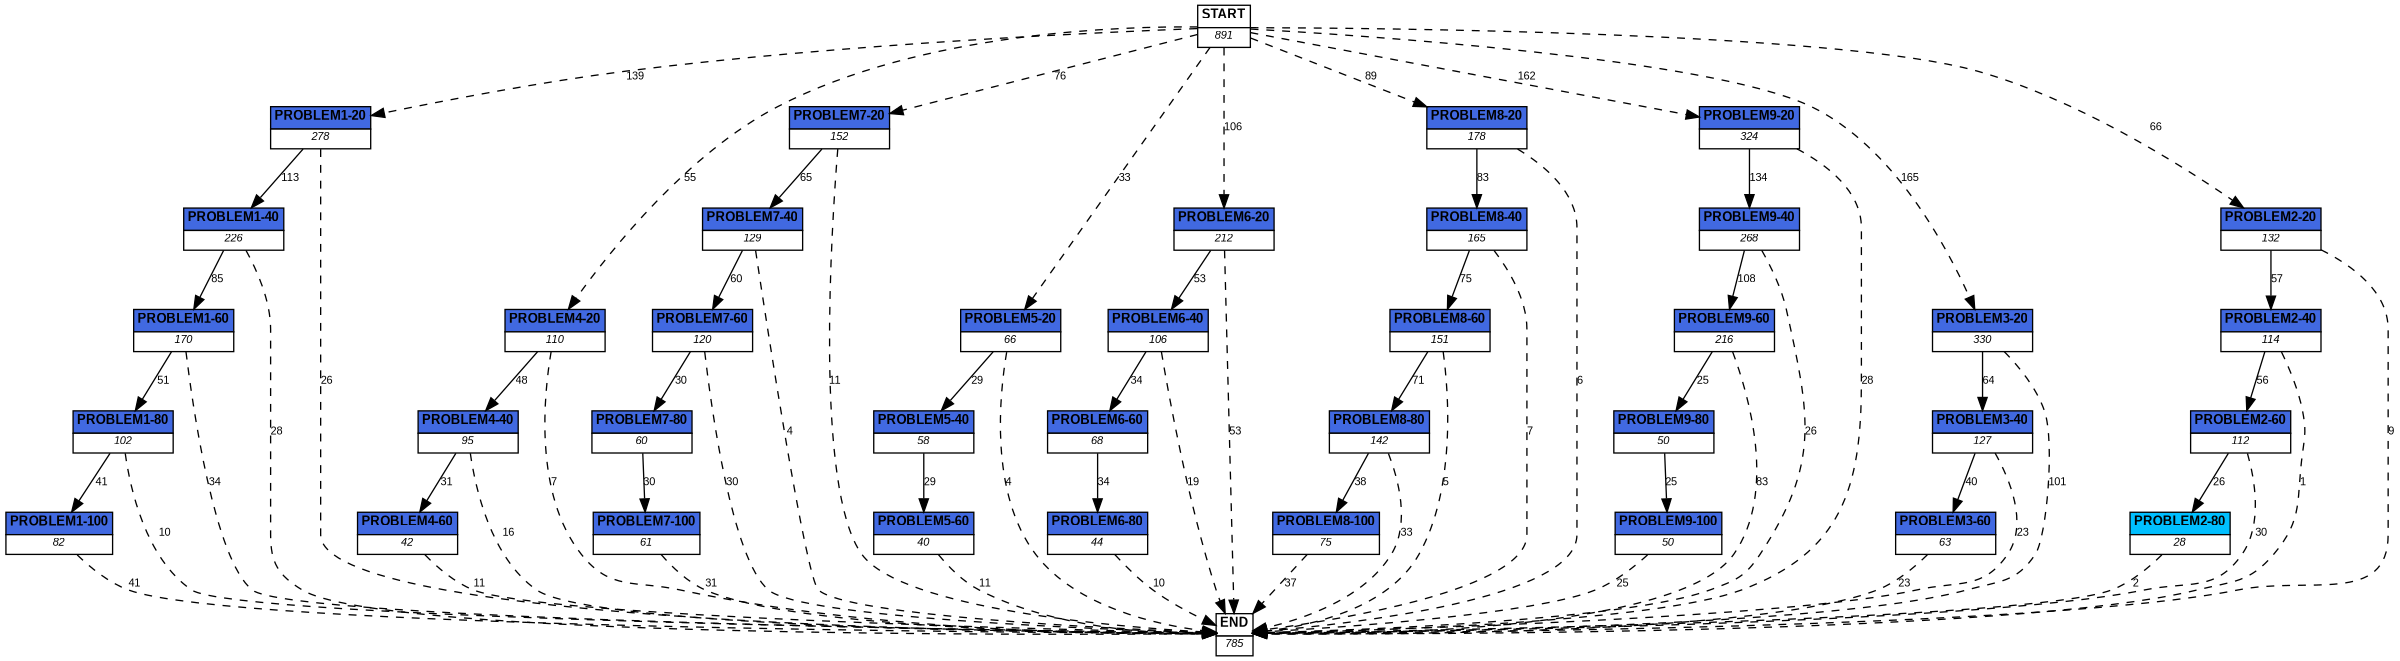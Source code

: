 digraph graphname {
	dpi = 150
	size="16,11!";
	margin = 0;
"PROBLEM1-20" [shape=plain, label=<<table border="0" cellborder="1" cellspacing="0"><tr><td bgcolor="royalblue"><FONT face="Arial" POINT-SIZE="10"><b>PROBLEM1-20</b></FONT></td></tr><tr><td bgcolor="white"><FONT face="Arial" POINT-SIZE="8"><i>278</i></FONT></td></tr></table>>]
"PROBLEM4-20" [shape=plain, label=<<table border="0" cellborder="1" cellspacing="0"><tr><td bgcolor="royalblue"><FONT face="Arial" POINT-SIZE="10"><b>PROBLEM4-20</b></FONT></td></tr><tr><td bgcolor="white"><FONT face="Arial" POINT-SIZE="8"><i>110</i></FONT></td></tr></table>>]
"PROBLEM4-40" [shape=plain, label=<<table border="0" cellborder="1" cellspacing="0"><tr><td bgcolor="royalblue"><FONT face="Arial" POINT-SIZE="10"><b>PROBLEM4-40</b></FONT></td></tr><tr><td bgcolor="white"><FONT face="Arial" POINT-SIZE="8"><i>95</i></FONT></td></tr></table>>]
"PROBLEM7-20" [shape=plain, label=<<table border="0" cellborder="1" cellspacing="0"><tr><td bgcolor="royalblue"><FONT face="Arial" POINT-SIZE="10"><b>PROBLEM7-20</b></FONT></td></tr><tr><td bgcolor="white"><FONT face="Arial" POINT-SIZE="8"><i>152</i></FONT></td></tr></table>>]
"PROBLEM7-40" [shape=plain, label=<<table border="0" cellborder="1" cellspacing="0"><tr><td bgcolor="royalblue"><FONT face="Arial" POINT-SIZE="10"><b>PROBLEM7-40</b></FONT></td></tr><tr><td bgcolor="white"><FONT face="Arial" POINT-SIZE="8"><i>129</i></FONT></td></tr></table>>]
"PROBLEM7-60" [shape=plain, label=<<table border="0" cellborder="1" cellspacing="0"><tr><td bgcolor="royalblue"><FONT face="Arial" POINT-SIZE="10"><b>PROBLEM7-60</b></FONT></td></tr><tr><td bgcolor="white"><FONT face="Arial" POINT-SIZE="8"><i>120</i></FONT></td></tr></table>>]
"PROBLEM5-20" [shape=plain, label=<<table border="0" cellborder="1" cellspacing="0"><tr><td bgcolor="royalblue"><FONT face="Arial" POINT-SIZE="10"><b>PROBLEM5-20</b></FONT></td></tr><tr><td bgcolor="white"><FONT face="Arial" POINT-SIZE="8"><i>66</i></FONT></td></tr></table>>]
"PROBLEM5-40" [shape=plain, label=<<table border="0" cellborder="1" cellspacing="0"><tr><td bgcolor="royalblue"><FONT face="Arial" POINT-SIZE="10"><b>PROBLEM5-40</b></FONT></td></tr><tr><td bgcolor="white"><FONT face="Arial" POINT-SIZE="8"><i>58</i></FONT></td></tr></table>>]
"PROBLEM5-60" [shape=plain, label=<<table border="0" cellborder="1" cellspacing="0"><tr><td bgcolor="royalblue"><FONT face="Arial" POINT-SIZE="10"><b>PROBLEM5-60</b></FONT></td></tr><tr><td bgcolor="white"><FONT face="Arial" POINT-SIZE="8"><i>40</i></FONT></td></tr></table>>]
"PROBLEM1-40" [shape=plain, label=<<table border="0" cellborder="1" cellspacing="0"><tr><td bgcolor="royalblue"><FONT face="Arial" POINT-SIZE="10"><b>PROBLEM1-40</b></FONT></td></tr><tr><td bgcolor="white"><FONT face="Arial" POINT-SIZE="8"><i>226</i></FONT></td></tr></table>>]
"PROBLEM1-60" [shape=plain, label=<<table border="0" cellborder="1" cellspacing="0"><tr><td bgcolor="royalblue"><FONT face="Arial" POINT-SIZE="10"><b>PROBLEM1-60</b></FONT></td></tr><tr><td bgcolor="white"><FONT face="Arial" POINT-SIZE="8"><i>170</i></FONT></td></tr></table>>]
"PROBLEM1-80" [shape=plain, label=<<table border="0" cellborder="1" cellspacing="0"><tr><td bgcolor="royalblue"><FONT face="Arial" POINT-SIZE="10"><b>PROBLEM1-80</b></FONT></td></tr><tr><td bgcolor="white"><FONT face="Arial" POINT-SIZE="8"><i>102</i></FONT></td></tr></table>>]
"PROBLEM1-100" [shape=plain, label=<<table border="0" cellborder="1" cellspacing="0"><tr><td bgcolor="royalblue"><FONT face="Arial" POINT-SIZE="10"><b>PROBLEM1-100</b></FONT></td></tr><tr><td bgcolor="white"><FONT face="Arial" POINT-SIZE="8"><i>82</i></FONT></td></tr></table>>]
"PROBLEM6-20" [shape=plain, label=<<table border="0" cellborder="1" cellspacing="0"><tr><td bgcolor="royalblue"><FONT face="Arial" POINT-SIZE="10"><b>PROBLEM6-20</b></FONT></td></tr><tr><td bgcolor="white"><FONT face="Arial" POINT-SIZE="8"><i>212</i></FONT></td></tr></table>>]
"PROBLEM6-40" [shape=plain, label=<<table border="0" cellborder="1" cellspacing="0"><tr><td bgcolor="royalblue"><FONT face="Arial" POINT-SIZE="10"><b>PROBLEM6-40</b></FONT></td></tr><tr><td bgcolor="white"><FONT face="Arial" POINT-SIZE="8"><i>106</i></FONT></td></tr></table>>]
"PROBLEM6-60" [shape=plain, label=<<table border="0" cellborder="1" cellspacing="0"><tr><td bgcolor="royalblue"><FONT face="Arial" POINT-SIZE="10"><b>PROBLEM6-60</b></FONT></td></tr><tr><td bgcolor="white"><FONT face="Arial" POINT-SIZE="8"><i>68</i></FONT></td></tr></table>>]
"PROBLEM6-80" [shape=plain, label=<<table border="0" cellborder="1" cellspacing="0"><tr><td bgcolor="royalblue"><FONT face="Arial" POINT-SIZE="10"><b>PROBLEM6-80</b></FONT></td></tr><tr><td bgcolor="white"><FONT face="Arial" POINT-SIZE="8"><i>44</i></FONT></td></tr></table>>]
"PROBLEM7-80" [shape=plain, label=<<table border="0" cellborder="1" cellspacing="0"><tr><td bgcolor="royalblue"><FONT face="Arial" POINT-SIZE="10"><b>PROBLEM7-80</b></FONT></td></tr><tr><td bgcolor="white"><FONT face="Arial" POINT-SIZE="8"><i>60</i></FONT></td></tr></table>>]
"PROBLEM7-100" [shape=plain, label=<<table border="0" cellborder="1" cellspacing="0"><tr><td bgcolor="royalblue"><FONT face="Arial" POINT-SIZE="10"><b>PROBLEM7-100</b></FONT></td></tr><tr><td bgcolor="white"><FONT face="Arial" POINT-SIZE="8"><i>61</i></FONT></td></tr></table>>]
"PROBLEM8-20" [shape=plain, label=<<table border="0" cellborder="1" cellspacing="0"><tr><td bgcolor="royalblue"><FONT face="Arial" POINT-SIZE="10"><b>PROBLEM8-20</b></FONT></td></tr><tr><td bgcolor="white"><FONT face="Arial" POINT-SIZE="8"><i>178</i></FONT></td></tr></table>>]
"PROBLEM8-40" [shape=plain, label=<<table border="0" cellborder="1" cellspacing="0"><tr><td bgcolor="royalblue"><FONT face="Arial" POINT-SIZE="10"><b>PROBLEM8-40</b></FONT></td></tr><tr><td bgcolor="white"><FONT face="Arial" POINT-SIZE="8"><i>165</i></FONT></td></tr></table>>]
"PROBLEM8-60" [shape=plain, label=<<table border="0" cellborder="1" cellspacing="0"><tr><td bgcolor="royalblue"><FONT face="Arial" POINT-SIZE="10"><b>PROBLEM8-60</b></FONT></td></tr><tr><td bgcolor="white"><FONT face="Arial" POINT-SIZE="8"><i>151</i></FONT></td></tr></table>>]
"PROBLEM8-80" [shape=plain, label=<<table border="0" cellborder="1" cellspacing="0"><tr><td bgcolor="royalblue"><FONT face="Arial" POINT-SIZE="10"><b>PROBLEM8-80</b></FONT></td></tr><tr><td bgcolor="white"><FONT face="Arial" POINT-SIZE="8"><i>142</i></FONT></td></tr></table>>]
"PROBLEM8-100" [shape=plain, label=<<table border="0" cellborder="1" cellspacing="0"><tr><td bgcolor="royalblue"><FONT face="Arial" POINT-SIZE="10"><b>PROBLEM8-100</b></FONT></td></tr><tr><td bgcolor="white"><FONT face="Arial" POINT-SIZE="8"><i>75</i></FONT></td></tr></table>>]
"PROBLEM9-20" [shape=plain, label=<<table border="0" cellborder="1" cellspacing="0"><tr><td bgcolor="royalblue"><FONT face="Arial" POINT-SIZE="10"><b>PROBLEM9-20</b></FONT></td></tr><tr><td bgcolor="white"><FONT face="Arial" POINT-SIZE="8"><i>324</i></FONT></td></tr></table>>]
"PROBLEM9-40" [shape=plain, label=<<table border="0" cellborder="1" cellspacing="0"><tr><td bgcolor="royalblue"><FONT face="Arial" POINT-SIZE="10"><b>PROBLEM9-40</b></FONT></td></tr><tr><td bgcolor="white"><FONT face="Arial" POINT-SIZE="8"><i>268</i></FONT></td></tr></table>>]
"PROBLEM9-60" [shape=plain, label=<<table border="0" cellborder="1" cellspacing="0"><tr><td bgcolor="royalblue"><FONT face="Arial" POINT-SIZE="10"><b>PROBLEM9-60</b></FONT></td></tr><tr><td bgcolor="white"><FONT face="Arial" POINT-SIZE="8"><i>216</i></FONT></td></tr></table>>]
"PROBLEM9-80" [shape=plain, label=<<table border="0" cellborder="1" cellspacing="0"><tr><td bgcolor="royalblue"><FONT face="Arial" POINT-SIZE="10"><b>PROBLEM9-80</b></FONT></td></tr><tr><td bgcolor="white"><FONT face="Arial" POINT-SIZE="8"><i>50</i></FONT></td></tr></table>>]
"PROBLEM9-100" [shape=plain, label=<<table border="0" cellborder="1" cellspacing="0"><tr><td bgcolor="royalblue"><FONT face="Arial" POINT-SIZE="10"><b>PROBLEM9-100</b></FONT></td></tr><tr><td bgcolor="white"><FONT face="Arial" POINT-SIZE="8"><i>50</i></FONT></td></tr></table>>]
"PROBLEM4-60" [shape=plain, label=<<table border="0" cellborder="1" cellspacing="0"><tr><td bgcolor="royalblue"><FONT face="Arial" POINT-SIZE="10"><b>PROBLEM4-60</b></FONT></td></tr><tr><td bgcolor="white"><FONT face="Arial" POINT-SIZE="8"><i>42</i></FONT></td></tr></table>>]
"PROBLEM3-20" [shape=plain, label=<<table border="0" cellborder="1" cellspacing="0"><tr><td bgcolor="royalblue"><FONT face="Arial" POINT-SIZE="10"><b>PROBLEM3-20</b></FONT></td></tr><tr><td bgcolor="white"><FONT face="Arial" POINT-SIZE="8"><i>330</i></FONT></td></tr></table>>]
"PROBLEM3-40" [shape=plain, label=<<table border="0" cellborder="1" cellspacing="0"><tr><td bgcolor="royalblue"><FONT face="Arial" POINT-SIZE="10"><b>PROBLEM3-40</b></FONT></td></tr><tr><td bgcolor="white"><FONT face="Arial" POINT-SIZE="8"><i>127</i></FONT></td></tr></table>>]
"PROBLEM3-60" [shape=plain, label=<<table border="0" cellborder="1" cellspacing="0"><tr><td bgcolor="royalblue"><FONT face="Arial" POINT-SIZE="10"><b>PROBLEM3-60</b></FONT></td></tr><tr><td bgcolor="white"><FONT face="Arial" POINT-SIZE="8"><i>63</i></FONT></td></tr></table>>]
"PROBLEM2-20" [shape=plain, label=<<table border="0" cellborder="1" cellspacing="0"><tr><td bgcolor="royalblue"><FONT face="Arial" POINT-SIZE="10"><b>PROBLEM2-20</b></FONT></td></tr><tr><td bgcolor="white"><FONT face="Arial" POINT-SIZE="8"><i>132</i></FONT></td></tr></table>>]
"PROBLEM2-40" [shape=plain, label=<<table border="0" cellborder="1" cellspacing="0"><tr><td bgcolor="royalblue"><FONT face="Arial" POINT-SIZE="10"><b>PROBLEM2-40</b></FONT></td></tr><tr><td bgcolor="white"><FONT face="Arial" POINT-SIZE="8"><i>114</i></FONT></td></tr></table>>]
"PROBLEM2-60" [shape=plain, label=<<table border="0" cellborder="1" cellspacing="0"><tr><td bgcolor="royalblue"><FONT face="Arial" POINT-SIZE="10"><b>PROBLEM2-60</b></FONT></td></tr><tr><td bgcolor="white"><FONT face="Arial" POINT-SIZE="8"><i>112</i></FONT></td></tr></table>>]
"PROBLEM2-80" [shape=plain, label=<<table border="0" cellborder="1" cellspacing="0"><tr><td bgcolor="deepskyblue"><FONT face="Arial" POINT-SIZE="10"><b>PROBLEM2-80</b></FONT></td></tr><tr><td bgcolor="white"><FONT face="Arial" POINT-SIZE="8"><i>28</i></FONT></td></tr></table>>]
"START" [shape=plain, label=<<table border="0" cellborder="1" cellspacing="0"><tr><td bgcolor="white"><FONT face="Arial" POINT-SIZE="10"><b>START</b></FONT></td></tr><tr><td bgcolor="white"><FONT face="Arial" POINT-SIZE="8"><i>891</i></FONT></td></tr></table>>]
"END" [shape=plain, label=<<table border="0" cellborder="1" cellspacing="0"><tr><td bgcolor="white"><FONT face="Arial" POINT-SIZE="10"><b>END</b></FONT></td></tr><tr><td bgcolor="white"><FONT face="Arial" POINT-SIZE="8"><i>785</i></FONT></td></tr></table>>]
"PROBLEM1-20" -> "PROBLEM1-40" [ label ="113" labelfloat=false fontname="Arial" fontsize=8]
"PROBLEM1-20" -> "END" [ style = dashed label ="26" labelfloat=false fontname="Arial" fontsize=8]
"PROBLEM4-20" -> "PROBLEM4-40" [ label ="48" labelfloat=false fontname="Arial" fontsize=8]
"PROBLEM4-20" -> "END" [ style = dashed label ="7" labelfloat=false fontname="Arial" fontsize=8]
"PROBLEM4-40" -> "PROBLEM4-60" [ label ="31" labelfloat=false fontname="Arial" fontsize=8]
"PROBLEM4-40" -> "END" [ style = dashed label ="16" labelfloat=false fontname="Arial" fontsize=8]
"PROBLEM7-20" -> "PROBLEM7-40" [ label ="65" labelfloat=false fontname="Arial" fontsize=8]
"PROBLEM7-20" -> "END" [ style = dashed label ="11" labelfloat=false fontname="Arial" fontsize=8]
"PROBLEM7-40" -> "PROBLEM7-60" [ label ="60" labelfloat=false fontname="Arial" fontsize=8]
"PROBLEM7-40" -> "END" [ style = dashed label ="4" labelfloat=false fontname="Arial" fontsize=8]
"PROBLEM7-60" -> "PROBLEM7-80" [ label ="30" labelfloat=false fontname="Arial" fontsize=8]
"PROBLEM7-60" -> "END" [ style = dashed label ="30" labelfloat=false fontname="Arial" fontsize=8]
"PROBLEM5-20" -> "PROBLEM5-40" [ label ="29" labelfloat=false fontname="Arial" fontsize=8]
"PROBLEM5-20" -> "END" [ style = dashed label ="4" labelfloat=false fontname="Arial" fontsize=8]
"PROBLEM5-40" -> "PROBLEM5-60" [ label ="29" labelfloat=false fontname="Arial" fontsize=8]
"PROBLEM5-60" -> "END" [ style = dashed label ="11" labelfloat=false fontname="Arial" fontsize=8]
"PROBLEM1-40" -> "PROBLEM1-60" [ label ="85" labelfloat=false fontname="Arial" fontsize=8]
"PROBLEM1-40" -> "END" [ style = dashed label ="28" labelfloat=false fontname="Arial" fontsize=8]
"PROBLEM1-60" -> "PROBLEM1-80" [ label ="51" labelfloat=false fontname="Arial" fontsize=8]
"PROBLEM1-60" -> "END" [ style = dashed label ="34" labelfloat=false fontname="Arial" fontsize=8]
"PROBLEM1-80" -> "PROBLEM1-100" [ label ="41" labelfloat=false fontname="Arial" fontsize=8]
"PROBLEM1-80" -> "END" [ style = dashed label ="10" labelfloat=false fontname="Arial" fontsize=8]
"PROBLEM1-100" -> "END" [ style = dashed label ="41" labelfloat=false fontname="Arial" fontsize=8]
"PROBLEM6-20" -> "PROBLEM6-40" [ label ="53" labelfloat=false fontname="Arial" fontsize=8]
"PROBLEM6-20" -> "END" [ style = dashed label ="53" labelfloat=false fontname="Arial" fontsize=8]
"PROBLEM6-40" -> "PROBLEM6-60" [ label ="34" labelfloat=false fontname="Arial" fontsize=8]
"PROBLEM6-40" -> "END" [ style = dashed label ="19" labelfloat=false fontname="Arial" fontsize=8]
"PROBLEM6-60" -> "PROBLEM6-80" [ label ="34" labelfloat=false fontname="Arial" fontsize=8]
"PROBLEM6-80" -> "END" [ style = dashed label ="10" labelfloat=false fontname="Arial" fontsize=8]
"PROBLEM7-80" -> "PROBLEM7-100" [ label ="30" labelfloat=false fontname="Arial" fontsize=8]
"PROBLEM7-100" -> "END" [ style = dashed label ="31" labelfloat=false fontname="Arial" fontsize=8]
"PROBLEM8-20" -> "PROBLEM8-40" [ label ="83" labelfloat=false fontname="Arial" fontsize=8]
"PROBLEM8-20" -> "END" [ style = dashed label ="6" labelfloat=false fontname="Arial" fontsize=8]
"PROBLEM8-40" -> "PROBLEM8-60" [ label ="75" labelfloat=false fontname="Arial" fontsize=8]
"PROBLEM8-40" -> "END" [ style = dashed label ="7" labelfloat=false fontname="Arial" fontsize=8]
"PROBLEM8-60" -> "PROBLEM8-80" [ label ="71" labelfloat=false fontname="Arial" fontsize=8]
"PROBLEM8-60" -> "END" [ style = dashed label ="5" labelfloat=false fontname="Arial" fontsize=8]
"PROBLEM8-80" -> "PROBLEM8-100" [ label ="38" labelfloat=false fontname="Arial" fontsize=8]
"PROBLEM8-80" -> "END" [ style = dashed label ="33" labelfloat=false fontname="Arial" fontsize=8]
"PROBLEM8-100" -> "END" [ style = dashed label ="37" labelfloat=false fontname="Arial" fontsize=8]
"PROBLEM9-20" -> "PROBLEM9-40" [ label ="134" labelfloat=false fontname="Arial" fontsize=8]
"PROBLEM9-20" -> "END" [ style = dashed label ="28" labelfloat=false fontname="Arial" fontsize=8]
"PROBLEM9-40" -> "PROBLEM9-60" [ label ="108" labelfloat=false fontname="Arial" fontsize=8]
"PROBLEM9-40" -> "END" [ style = dashed label ="26" labelfloat=false fontname="Arial" fontsize=8]
"PROBLEM9-60" -> "PROBLEM9-80" [ label ="25" labelfloat=false fontname="Arial" fontsize=8]
"PROBLEM9-60" -> "END" [ style = dashed label ="83" labelfloat=false fontname="Arial" fontsize=8]
"PROBLEM9-80" -> "PROBLEM9-100" [ label ="25" labelfloat=false fontname="Arial" fontsize=8]
"PROBLEM9-100" -> "END" [ style = dashed label ="25" labelfloat=false fontname="Arial" fontsize=8]
"PROBLEM4-60" -> "END" [ style = dashed label ="11" labelfloat=false fontname="Arial" fontsize=8]
"PROBLEM3-20" -> "PROBLEM3-40" [ label ="64" labelfloat=false fontname="Arial" fontsize=8]
"PROBLEM3-20" -> "END" [ style = dashed label ="101" labelfloat=false fontname="Arial" fontsize=8]
"PROBLEM3-40" -> "PROBLEM3-60" [ label ="40" labelfloat=false fontname="Arial" fontsize=8]
"PROBLEM3-40" -> "END" [ style = dashed label ="23" labelfloat=false fontname="Arial" fontsize=8]
"PROBLEM3-60" -> "END" [ style = dashed label ="23" labelfloat=false fontname="Arial" fontsize=8]
"PROBLEM2-20" -> "PROBLEM2-40" [ label ="57" labelfloat=false fontname="Arial" fontsize=8]
"PROBLEM2-20" -> "END" [ style = dashed label ="9" labelfloat=false fontname="Arial" fontsize=8]
"PROBLEM2-40" -> "PROBLEM2-60" [ label ="56" labelfloat=false fontname="Arial" fontsize=8]
"PROBLEM2-40" -> "END" [ style = dashed label ="1" labelfloat=false fontname="Arial" fontsize=8]
"PROBLEM2-60" -> "PROBLEM2-80" [ label ="26" labelfloat=false fontname="Arial" fontsize=8]
"PROBLEM2-60" -> "END" [ style = dashed label ="30" labelfloat=false fontname="Arial" fontsize=8]
"PROBLEM2-80" -> "END" [ style = dashed label ="2" labelfloat=false fontname="Arial" fontsize=8]
"START" -> "PROBLEM1-20" [ style = dashed label ="139" labelfloat=false fontname="Arial" fontsize=8]
"START" -> "PROBLEM4-20" [ style = dashed label ="55" labelfloat=false fontname="Arial" fontsize=8]
"START" -> "PROBLEM7-20" [ style = dashed label ="76" labelfloat=false fontname="Arial" fontsize=8]
"START" -> "PROBLEM5-20" [ style = dashed label ="33" labelfloat=false fontname="Arial" fontsize=8]
"START" -> "PROBLEM6-20" [ style = dashed label ="106" labelfloat=false fontname="Arial" fontsize=8]
"START" -> "PROBLEM8-20" [ style = dashed label ="89" labelfloat=false fontname="Arial" fontsize=8]
"START" -> "PROBLEM9-20" [ style = dashed label ="162" labelfloat=false fontname="Arial" fontsize=8]
"START" -> "PROBLEM3-20" [ style = dashed label ="165" labelfloat=false fontname="Arial" fontsize=8]
"START" -> "PROBLEM2-20" [ style = dashed label ="66" labelfloat=false fontname="Arial" fontsize=8]
}